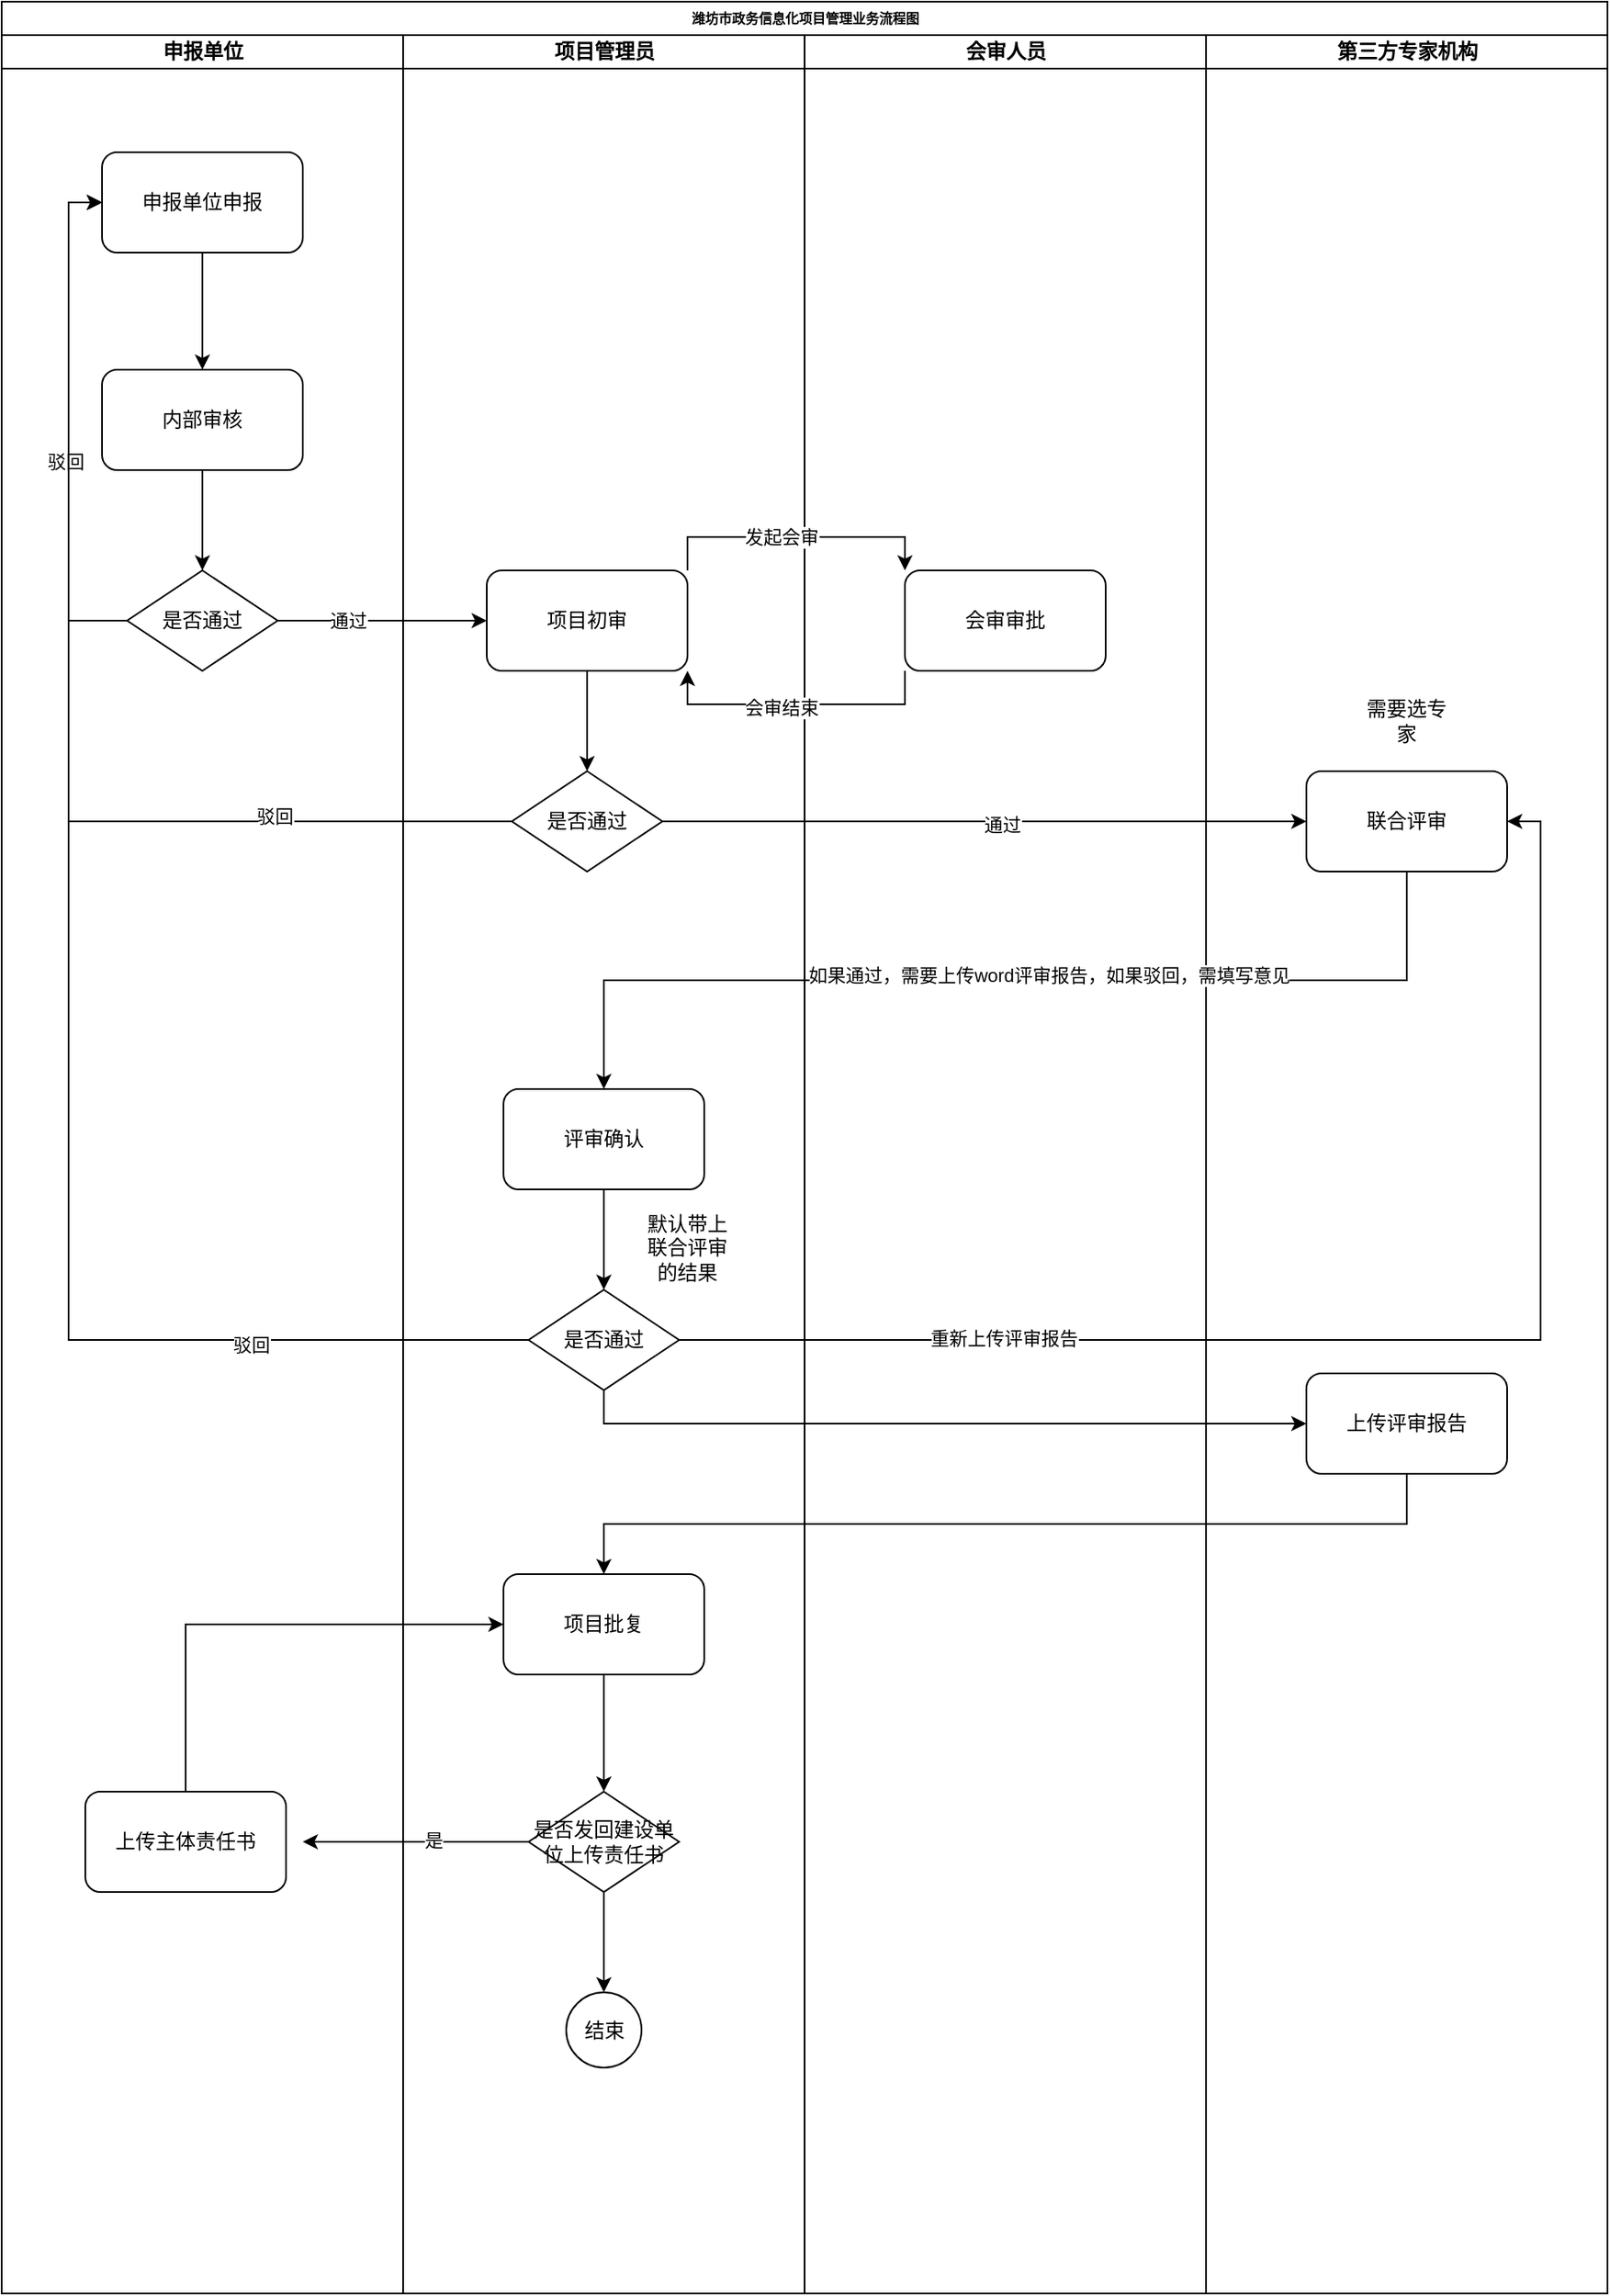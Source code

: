 <mxfile version="22.0.6" type="github">
  <diagram name="Page-1" id="74e2e168-ea6b-b213-b513-2b3c1d86103e">
    <mxGraphModel dx="1221" dy="737" grid="1" gridSize="10" guides="1" tooltips="1" connect="1" arrows="1" fold="1" page="1" pageScale="1" pageWidth="1100" pageHeight="850" background="none" math="0" shadow="0">
      <root>
        <mxCell id="0" />
        <mxCell id="1" parent="0" />
        <mxCell id="77e6c97f196da883-1" value="潍坊市政务信息化项目管理业务流程图" style="swimlane;html=1;childLayout=stackLayout;startSize=20;rounded=0;shadow=0;labelBackgroundColor=none;strokeWidth=1;fontFamily=Verdana;fontSize=8;align=center;" parent="1" vertex="1">
          <mxGeometry x="80" y="10" width="960" height="1370" as="geometry" />
        </mxCell>
        <mxCell id="L2NxDiEahJrNmPkSyfzn-4" value="申报单位" style="swimlane;html=1;startSize=20;" parent="77e6c97f196da883-1" vertex="1">
          <mxGeometry y="20" width="240" height="1350" as="geometry" />
        </mxCell>
        <mxCell id="L2NxDiEahJrNmPkSyfzn-11" value="" style="edgeStyle=orthogonalEdgeStyle;rounded=0;orthogonalLoop=1;jettySize=auto;html=1;" parent="L2NxDiEahJrNmPkSyfzn-4" source="L2NxDiEahJrNmPkSyfzn-9" target="L2NxDiEahJrNmPkSyfzn-10" edge="1">
          <mxGeometry relative="1" as="geometry" />
        </mxCell>
        <mxCell id="L2NxDiEahJrNmPkSyfzn-9" value="申报单位申报" style="rounded=1;whiteSpace=wrap;html=1;" parent="L2NxDiEahJrNmPkSyfzn-4" vertex="1">
          <mxGeometry x="60" y="70" width="120" height="60" as="geometry" />
        </mxCell>
        <mxCell id="L2NxDiEahJrNmPkSyfzn-13" value="" style="edgeStyle=orthogonalEdgeStyle;rounded=0;orthogonalLoop=1;jettySize=auto;html=1;" parent="L2NxDiEahJrNmPkSyfzn-4" source="L2NxDiEahJrNmPkSyfzn-10" target="L2NxDiEahJrNmPkSyfzn-12" edge="1">
          <mxGeometry relative="1" as="geometry" />
        </mxCell>
        <mxCell id="L2NxDiEahJrNmPkSyfzn-10" value="内部审核" style="rounded=1;whiteSpace=wrap;html=1;" parent="L2NxDiEahJrNmPkSyfzn-4" vertex="1">
          <mxGeometry x="60" y="200" width="120" height="60" as="geometry" />
        </mxCell>
        <mxCell id="L2NxDiEahJrNmPkSyfzn-14" style="edgeStyle=orthogonalEdgeStyle;rounded=0;orthogonalLoop=1;jettySize=auto;html=1;exitX=0;exitY=0.5;exitDx=0;exitDy=0;entryX=0;entryY=0.5;entryDx=0;entryDy=0;" parent="L2NxDiEahJrNmPkSyfzn-4" source="L2NxDiEahJrNmPkSyfzn-12" target="L2NxDiEahJrNmPkSyfzn-9" edge="1">
          <mxGeometry relative="1" as="geometry" />
        </mxCell>
        <mxCell id="L2NxDiEahJrNmPkSyfzn-15" value="驳回" style="edgeLabel;html=1;align=center;verticalAlign=middle;resizable=0;points=[];" parent="L2NxDiEahJrNmPkSyfzn-14" vertex="1" connectable="0">
          <mxGeometry x="-0.143" y="2" relative="1" as="geometry">
            <mxPoint as="offset" />
          </mxGeometry>
        </mxCell>
        <mxCell id="L2NxDiEahJrNmPkSyfzn-12" value="是否通过" style="rhombus;whiteSpace=wrap;html=1;" parent="L2NxDiEahJrNmPkSyfzn-4" vertex="1">
          <mxGeometry x="75" y="320" width="90" height="60" as="geometry" />
        </mxCell>
        <mxCell id="L2NxDiEahJrNmPkSyfzn-53" value="上传主体责任书" style="rounded=1;whiteSpace=wrap;html=1;" parent="L2NxDiEahJrNmPkSyfzn-4" vertex="1">
          <mxGeometry x="50" y="1050" width="120" height="60" as="geometry" />
        </mxCell>
        <mxCell id="L2NxDiEahJrNmPkSyfzn-6" value="项目管理员" style="swimlane;html=1;startSize=20;" parent="77e6c97f196da883-1" vertex="1">
          <mxGeometry x="240" y="20" width="240" height="1350" as="geometry" />
        </mxCell>
        <mxCell id="L2NxDiEahJrNmPkSyfzn-27" style="edgeStyle=orthogonalEdgeStyle;rounded=0;orthogonalLoop=1;jettySize=auto;html=1;exitX=0.5;exitY=1;exitDx=0;exitDy=0;" parent="L2NxDiEahJrNmPkSyfzn-6" source="L2NxDiEahJrNmPkSyfzn-17" target="L2NxDiEahJrNmPkSyfzn-26" edge="1">
          <mxGeometry relative="1" as="geometry" />
        </mxCell>
        <mxCell id="L2NxDiEahJrNmPkSyfzn-17" value="项目初审" style="rounded=1;whiteSpace=wrap;html=1;" parent="L2NxDiEahJrNmPkSyfzn-6" vertex="1">
          <mxGeometry x="50" y="320" width="120" height="60" as="geometry" />
        </mxCell>
        <mxCell id="L2NxDiEahJrNmPkSyfzn-26" value="是否通过" style="rhombus;whiteSpace=wrap;html=1;" parent="L2NxDiEahJrNmPkSyfzn-6" vertex="1">
          <mxGeometry x="65" y="440" width="90" height="60" as="geometry" />
        </mxCell>
        <mxCell id="L2NxDiEahJrNmPkSyfzn-40" style="edgeStyle=orthogonalEdgeStyle;rounded=0;orthogonalLoop=1;jettySize=auto;html=1;exitX=0.5;exitY=1;exitDx=0;exitDy=0;" parent="L2NxDiEahJrNmPkSyfzn-6" source="L2NxDiEahJrNmPkSyfzn-36" target="L2NxDiEahJrNmPkSyfzn-39" edge="1">
          <mxGeometry relative="1" as="geometry" />
        </mxCell>
        <mxCell id="L2NxDiEahJrNmPkSyfzn-36" value="评审确认" style="rounded=1;whiteSpace=wrap;html=1;" parent="L2NxDiEahJrNmPkSyfzn-6" vertex="1">
          <mxGeometry x="60" y="630" width="120" height="60" as="geometry" />
        </mxCell>
        <mxCell id="L2NxDiEahJrNmPkSyfzn-39" value="是否通过" style="rhombus;whiteSpace=wrap;html=1;" parent="L2NxDiEahJrNmPkSyfzn-6" vertex="1">
          <mxGeometry x="75" y="750" width="90" height="60" as="geometry" />
        </mxCell>
        <mxCell id="L2NxDiEahJrNmPkSyfzn-41" value="默认带上联合评审的结果" style="text;html=1;strokeColor=none;fillColor=none;align=center;verticalAlign=middle;whiteSpace=wrap;rounded=0;" parent="L2NxDiEahJrNmPkSyfzn-6" vertex="1">
          <mxGeometry x="140" y="710" width="60" height="30" as="geometry" />
        </mxCell>
        <mxCell id="L2NxDiEahJrNmPkSyfzn-52" style="edgeStyle=orthogonalEdgeStyle;rounded=0;orthogonalLoop=1;jettySize=auto;html=1;exitX=0.5;exitY=1;exitDx=0;exitDy=0;" parent="L2NxDiEahJrNmPkSyfzn-6" source="L2NxDiEahJrNmPkSyfzn-48" target="L2NxDiEahJrNmPkSyfzn-51" edge="1">
          <mxGeometry relative="1" as="geometry" />
        </mxCell>
        <mxCell id="L2NxDiEahJrNmPkSyfzn-48" value="项目批复" style="rounded=1;whiteSpace=wrap;html=1;" parent="L2NxDiEahJrNmPkSyfzn-6" vertex="1">
          <mxGeometry x="60" y="920" width="120" height="60" as="geometry" />
        </mxCell>
        <mxCell id="L2NxDiEahJrNmPkSyfzn-54" style="edgeStyle=orthogonalEdgeStyle;rounded=0;orthogonalLoop=1;jettySize=auto;html=1;exitX=0;exitY=0.5;exitDx=0;exitDy=0;" parent="L2NxDiEahJrNmPkSyfzn-6" source="L2NxDiEahJrNmPkSyfzn-51" edge="1">
          <mxGeometry relative="1" as="geometry">
            <mxPoint x="-60" y="1080" as="targetPoint" />
          </mxGeometry>
        </mxCell>
        <mxCell id="L2NxDiEahJrNmPkSyfzn-55" value="是" style="edgeLabel;html=1;align=center;verticalAlign=middle;resizable=0;points=[];" parent="L2NxDiEahJrNmPkSyfzn-54" vertex="1" connectable="0">
          <mxGeometry x="-0.154" y="-1" relative="1" as="geometry">
            <mxPoint as="offset" />
          </mxGeometry>
        </mxCell>
        <mxCell id="L2NxDiEahJrNmPkSyfzn-61" style="edgeStyle=orthogonalEdgeStyle;rounded=0;orthogonalLoop=1;jettySize=auto;html=1;exitX=0.5;exitY=1;exitDx=0;exitDy=0;" parent="L2NxDiEahJrNmPkSyfzn-6" source="L2NxDiEahJrNmPkSyfzn-51" target="L2NxDiEahJrNmPkSyfzn-56" edge="1">
          <mxGeometry relative="1" as="geometry" />
        </mxCell>
        <mxCell id="L2NxDiEahJrNmPkSyfzn-51" value="是否发回建设单位上传责任书" style="rhombus;whiteSpace=wrap;html=1;" parent="L2NxDiEahJrNmPkSyfzn-6" vertex="1">
          <mxGeometry x="75" y="1050" width="90" height="60" as="geometry" />
        </mxCell>
        <mxCell id="L2NxDiEahJrNmPkSyfzn-56" value="结束" style="ellipse;whiteSpace=wrap;html=1;aspect=fixed;" parent="L2NxDiEahJrNmPkSyfzn-6" vertex="1">
          <mxGeometry x="97.5" y="1170" width="45" height="45" as="geometry" />
        </mxCell>
        <mxCell id="L2NxDiEahJrNmPkSyfzn-7" value="会审人员" style="swimlane;html=1;startSize=20;" parent="77e6c97f196da883-1" vertex="1">
          <mxGeometry x="480" y="20" width="240" height="1350" as="geometry" />
        </mxCell>
        <mxCell id="L2NxDiEahJrNmPkSyfzn-20" value="会审审批" style="rounded=1;whiteSpace=wrap;html=1;" parent="L2NxDiEahJrNmPkSyfzn-7" vertex="1">
          <mxGeometry x="60" y="320" width="120" height="60" as="geometry" />
        </mxCell>
        <mxCell id="L2NxDiEahJrNmPkSyfzn-18" style="edgeStyle=orthogonalEdgeStyle;rounded=0;orthogonalLoop=1;jettySize=auto;html=1;exitX=1;exitY=0.5;exitDx=0;exitDy=0;" parent="77e6c97f196da883-1" source="L2NxDiEahJrNmPkSyfzn-12" target="L2NxDiEahJrNmPkSyfzn-17" edge="1">
          <mxGeometry relative="1" as="geometry" />
        </mxCell>
        <mxCell id="L2NxDiEahJrNmPkSyfzn-19" value="通过" style="edgeLabel;html=1;align=center;verticalAlign=middle;resizable=0;points=[];" parent="L2NxDiEahJrNmPkSyfzn-18" vertex="1" connectable="0">
          <mxGeometry x="-0.329" relative="1" as="geometry">
            <mxPoint as="offset" />
          </mxGeometry>
        </mxCell>
        <mxCell id="L2NxDiEahJrNmPkSyfzn-23" style="edgeStyle=orthogonalEdgeStyle;rounded=0;orthogonalLoop=1;jettySize=auto;html=1;exitX=1;exitY=0;exitDx=0;exitDy=0;entryX=0;entryY=0;entryDx=0;entryDy=0;" parent="77e6c97f196da883-1" source="L2NxDiEahJrNmPkSyfzn-17" target="L2NxDiEahJrNmPkSyfzn-20" edge="1">
          <mxGeometry relative="1" as="geometry">
            <Array as="points">
              <mxPoint x="410" y="320" />
              <mxPoint x="540" y="320" />
            </Array>
          </mxGeometry>
        </mxCell>
        <mxCell id="L2NxDiEahJrNmPkSyfzn-32" value="发起会审" style="edgeLabel;html=1;align=center;verticalAlign=middle;resizable=0;points=[];" parent="L2NxDiEahJrNmPkSyfzn-23" vertex="1" connectable="0">
          <mxGeometry x="-0.11" relative="1" as="geometry">
            <mxPoint as="offset" />
          </mxGeometry>
        </mxCell>
        <mxCell id="L2NxDiEahJrNmPkSyfzn-25" style="edgeStyle=orthogonalEdgeStyle;rounded=0;orthogonalLoop=1;jettySize=auto;html=1;exitX=0;exitY=1;exitDx=0;exitDy=0;entryX=1;entryY=1;entryDx=0;entryDy=0;" parent="77e6c97f196da883-1" source="L2NxDiEahJrNmPkSyfzn-20" target="L2NxDiEahJrNmPkSyfzn-17" edge="1">
          <mxGeometry relative="1" as="geometry">
            <Array as="points">
              <mxPoint x="540" y="420" />
              <mxPoint x="410" y="420" />
            </Array>
          </mxGeometry>
        </mxCell>
        <mxCell id="L2NxDiEahJrNmPkSyfzn-33" value="会审结束" style="edgeLabel;html=1;align=center;verticalAlign=middle;resizable=0;points=[];" parent="L2NxDiEahJrNmPkSyfzn-25" vertex="1" connectable="0">
          <mxGeometry x="0.11" y="2" relative="1" as="geometry">
            <mxPoint as="offset" />
          </mxGeometry>
        </mxCell>
        <mxCell id="L2NxDiEahJrNmPkSyfzn-8" value="第三方专家机构" style="swimlane;html=1;startSize=20;" parent="77e6c97f196da883-1" vertex="1">
          <mxGeometry x="720" y="20" width="240" height="1350" as="geometry" />
        </mxCell>
        <mxCell id="L2NxDiEahJrNmPkSyfzn-28" value="联合评审" style="rounded=1;whiteSpace=wrap;html=1;" parent="L2NxDiEahJrNmPkSyfzn-8" vertex="1">
          <mxGeometry x="60" y="440" width="120" height="60" as="geometry" />
        </mxCell>
        <mxCell id="L2NxDiEahJrNmPkSyfzn-42" value="需要选专家" style="text;html=1;strokeColor=none;fillColor=none;align=center;verticalAlign=middle;whiteSpace=wrap;rounded=0;" parent="L2NxDiEahJrNmPkSyfzn-8" vertex="1">
          <mxGeometry x="90" y="395" width="60" height="30" as="geometry" />
        </mxCell>
        <mxCell id="L2NxDiEahJrNmPkSyfzn-46" value="上传评审报告" style="rounded=1;whiteSpace=wrap;html=1;" parent="L2NxDiEahJrNmPkSyfzn-8" vertex="1">
          <mxGeometry x="60" y="800" width="120" height="60" as="geometry" />
        </mxCell>
        <mxCell id="L2NxDiEahJrNmPkSyfzn-29" style="edgeStyle=orthogonalEdgeStyle;rounded=0;orthogonalLoop=1;jettySize=auto;html=1;entryX=0;entryY=0.5;entryDx=0;entryDy=0;" parent="77e6c97f196da883-1" source="L2NxDiEahJrNmPkSyfzn-26" target="L2NxDiEahJrNmPkSyfzn-9" edge="1">
          <mxGeometry relative="1" as="geometry" />
        </mxCell>
        <mxCell id="L2NxDiEahJrNmPkSyfzn-30" value="驳回" style="edgeLabel;html=1;align=center;verticalAlign=middle;resizable=0;points=[];" parent="L2NxDiEahJrNmPkSyfzn-29" vertex="1" connectable="0">
          <mxGeometry x="-0.565" y="-3" relative="1" as="geometry">
            <mxPoint as="offset" />
          </mxGeometry>
        </mxCell>
        <mxCell id="L2NxDiEahJrNmPkSyfzn-31" style="edgeStyle=orthogonalEdgeStyle;rounded=0;orthogonalLoop=1;jettySize=auto;html=1;exitX=1;exitY=0.5;exitDx=0;exitDy=0;" parent="77e6c97f196da883-1" source="L2NxDiEahJrNmPkSyfzn-26" target="L2NxDiEahJrNmPkSyfzn-28" edge="1">
          <mxGeometry relative="1" as="geometry" />
        </mxCell>
        <mxCell id="L2NxDiEahJrNmPkSyfzn-34" value="通过" style="edgeLabel;html=1;align=center;verticalAlign=middle;resizable=0;points=[];" parent="L2NxDiEahJrNmPkSyfzn-31" vertex="1" connectable="0">
          <mxGeometry x="0.053" y="-2" relative="1" as="geometry">
            <mxPoint as="offset" />
          </mxGeometry>
        </mxCell>
        <mxCell id="L2NxDiEahJrNmPkSyfzn-37" style="edgeStyle=orthogonalEdgeStyle;rounded=0;orthogonalLoop=1;jettySize=auto;html=1;exitX=0.5;exitY=1;exitDx=0;exitDy=0;" parent="77e6c97f196da883-1" source="L2NxDiEahJrNmPkSyfzn-28" target="L2NxDiEahJrNmPkSyfzn-36" edge="1">
          <mxGeometry relative="1" as="geometry" />
        </mxCell>
        <mxCell id="L2NxDiEahJrNmPkSyfzn-38" value="如果通过，需要上传word评审报告，如果驳回，需填写意见" style="edgeLabel;html=1;align=center;verticalAlign=middle;resizable=0;points=[];" parent="L2NxDiEahJrNmPkSyfzn-37" vertex="1" connectable="0">
          <mxGeometry x="-0.084" y="-3" relative="1" as="geometry">
            <mxPoint as="offset" />
          </mxGeometry>
        </mxCell>
        <mxCell id="L2NxDiEahJrNmPkSyfzn-44" style="edgeStyle=orthogonalEdgeStyle;rounded=0;orthogonalLoop=1;jettySize=auto;html=1;exitX=0;exitY=0.5;exitDx=0;exitDy=0;entryX=0;entryY=0.5;entryDx=0;entryDy=0;" parent="77e6c97f196da883-1" source="L2NxDiEahJrNmPkSyfzn-39" target="L2NxDiEahJrNmPkSyfzn-9" edge="1">
          <mxGeometry relative="1" as="geometry" />
        </mxCell>
        <mxCell id="L2NxDiEahJrNmPkSyfzn-45" value="驳回" style="edgeLabel;html=1;align=center;verticalAlign=middle;resizable=0;points=[];" parent="L2NxDiEahJrNmPkSyfzn-44" vertex="1" connectable="0">
          <mxGeometry x="-0.659" y="3" relative="1" as="geometry">
            <mxPoint as="offset" />
          </mxGeometry>
        </mxCell>
        <mxCell id="L2NxDiEahJrNmPkSyfzn-47" style="edgeStyle=orthogonalEdgeStyle;rounded=0;orthogonalLoop=1;jettySize=auto;html=1;exitX=0.5;exitY=1;exitDx=0;exitDy=0;" parent="77e6c97f196da883-1" source="L2NxDiEahJrNmPkSyfzn-39" target="L2NxDiEahJrNmPkSyfzn-46" edge="1">
          <mxGeometry relative="1" as="geometry" />
        </mxCell>
        <mxCell id="L2NxDiEahJrNmPkSyfzn-50" style="edgeStyle=orthogonalEdgeStyle;rounded=0;orthogonalLoop=1;jettySize=auto;html=1;exitX=0.5;exitY=1;exitDx=0;exitDy=0;entryX=0.5;entryY=0;entryDx=0;entryDy=0;" parent="77e6c97f196da883-1" source="L2NxDiEahJrNmPkSyfzn-46" target="L2NxDiEahJrNmPkSyfzn-48" edge="1">
          <mxGeometry relative="1" as="geometry" />
        </mxCell>
        <mxCell id="L2NxDiEahJrNmPkSyfzn-60" style="edgeStyle=orthogonalEdgeStyle;rounded=0;orthogonalLoop=1;jettySize=auto;html=1;exitX=0.5;exitY=0;exitDx=0;exitDy=0;entryX=0;entryY=0.5;entryDx=0;entryDy=0;" parent="77e6c97f196da883-1" source="L2NxDiEahJrNmPkSyfzn-53" target="L2NxDiEahJrNmPkSyfzn-48" edge="1">
          <mxGeometry relative="1" as="geometry" />
        </mxCell>
        <mxCell id="3NG1ZLo2RZURjHgZeSCM-5" style="edgeStyle=orthogonalEdgeStyle;rounded=0;orthogonalLoop=1;jettySize=auto;html=1;exitX=1;exitY=0.5;exitDx=0;exitDy=0;entryX=1;entryY=0.5;entryDx=0;entryDy=0;" edge="1" parent="77e6c97f196da883-1" source="L2NxDiEahJrNmPkSyfzn-39" target="L2NxDiEahJrNmPkSyfzn-28">
          <mxGeometry relative="1" as="geometry" />
        </mxCell>
        <mxCell id="3NG1ZLo2RZURjHgZeSCM-7" value="重新上传评审报告" style="edgeLabel;html=1;align=center;verticalAlign=middle;resizable=0;points=[];" vertex="1" connectable="0" parent="3NG1ZLo2RZURjHgZeSCM-5">
          <mxGeometry x="-0.542" y="1" relative="1" as="geometry">
            <mxPoint as="offset" />
          </mxGeometry>
        </mxCell>
      </root>
    </mxGraphModel>
  </diagram>
</mxfile>
